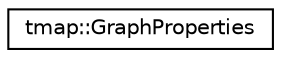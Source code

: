 digraph "Graphical Class Hierarchy"
{
  edge [fontname="Helvetica",fontsize="10",labelfontname="Helvetica",labelfontsize="10"];
  node [fontname="Helvetica",fontsize="10",shape=record];
  rankdir="LR";
  Node0 [label="tmap::GraphProperties",height=0.2,width=0.4,color="black", fillcolor="white", style="filled",URL="$structtmap_1_1GraphProperties.html",tooltip="The properties of a generated graph. An instance of this struct is returned from the layout functions..."];
}
